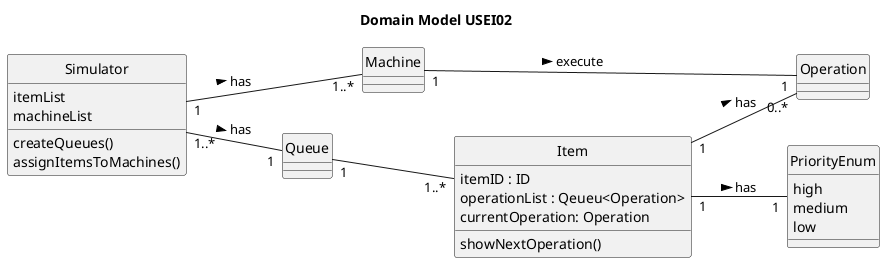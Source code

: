 @startuml
skinparam monochrome true
skinparam packageStyle rectangle
skinparam shadowing false

left to right direction

skinparam classAttributeIconSize 0

hide circle
'hide methods

title Domain Model USEI02


class Simulator {
    itemList
    machineList
    createQueues()
    assignItemsToMachines()
}

class Item {
    itemID : ID
    operationList : Qeueu<Operation>
    currentOperation: Operation
    showNextOperation()
}

class PriorityEnum{
    high
    medium
    low
}



class Operation {

}

class Machine{
}

class Queue{
}

Item "1" -- "0..*" Operation : has >
Machine "1" - "         1" Operation: execute >
Item "1" -- "1" PriorityEnum : has >
'Simulator "1" -- "*" Operation : do >
Simulator "1..*" -- "1" Queue: has >
Simulator "1" -- "1..*" Machine : has >
Queue "1" -- "1..*" Item
@enduml